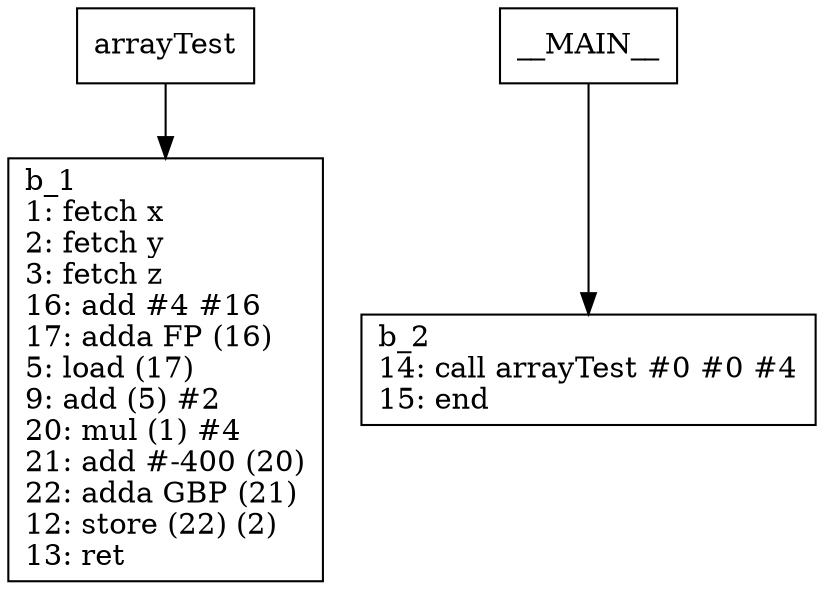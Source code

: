 digraph Computation {
node [shape=box];
arrayTest -> b_1;
b_1 [label="b_1\l1: fetch x\l2: fetch y\l3: fetch z\l16: add #4 #16\l17: adda FP (16)\l5: load (17)\l9: add (5) #2\l20: mul (1) #4\l21: add #-400 (20)\l22: adda GBP (21)\l12: store (22) (2)\l13: ret \l"]
__MAIN__ -> b_2;
b_2 [label="b_2\l14: call arrayTest #0 #0 #4\l15: end\l"]
}
